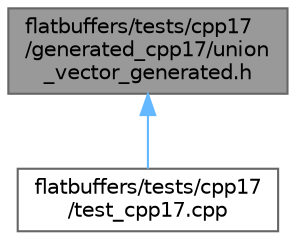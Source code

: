 digraph "flatbuffers/tests/cpp17/generated_cpp17/union_vector_generated.h"
{
 // LATEX_PDF_SIZE
  bgcolor="transparent";
  edge [fontname=Helvetica,fontsize=10,labelfontname=Helvetica,labelfontsize=10];
  node [fontname=Helvetica,fontsize=10,shape=box,height=0.2,width=0.4];
  Node1 [id="Node000001",label="flatbuffers/tests/cpp17\l/generated_cpp17/union\l_vector_generated.h",height=0.2,width=0.4,color="gray40", fillcolor="grey60", style="filled", fontcolor="black",tooltip=" "];
  Node1 -> Node2 [id="edge1_Node000001_Node000002",dir="back",color="steelblue1",style="solid",tooltip=" "];
  Node2 [id="Node000002",label="flatbuffers/tests/cpp17\l/test_cpp17.cpp",height=0.2,width=0.4,color="grey40", fillcolor="white", style="filled",URL="$test__cpp17_8cpp.html",tooltip=" "];
}

